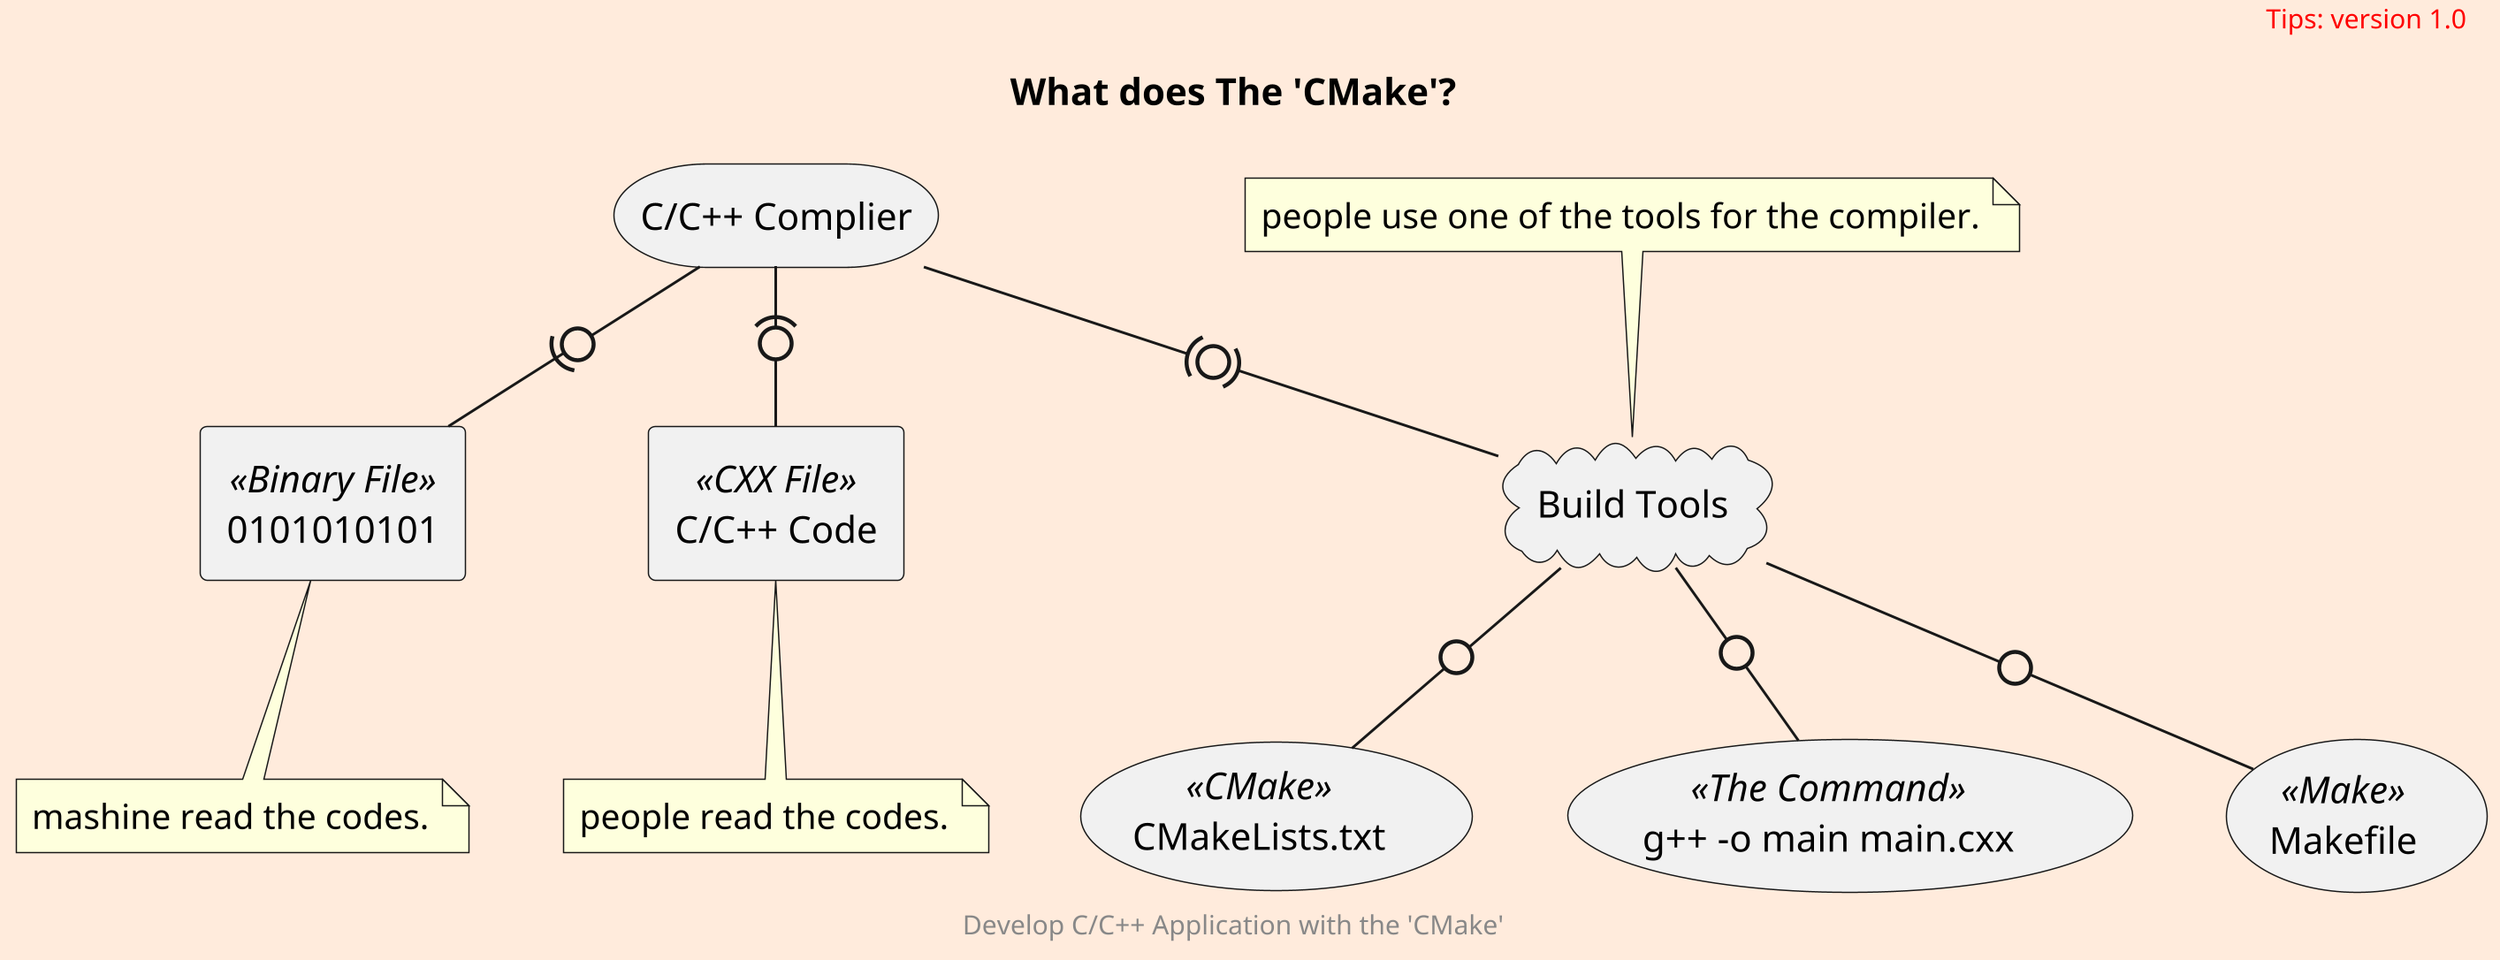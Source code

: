 @startuml
scale 300 width
skinparam backgroundColor #FFEBDC
scale 3

storage "C/C++ Complier" as cxx
rectangle "0101010101" <<Binary File>> as binary
cloud "Build Tools" as tools
rectangle "C/C++ Code" <<CXX File>> as code

cxx -0)- binary
cxx -(0)- tools
cxx -(0- code

usecase "g++ -o main main.cxx" <<The Command>> as command
usecase "Makefile" <<Make>> as make
usecase "CMakeLists.txt" <<CMake>> as cmake

tools -0- command
tools -0- make
tools -0- cmake

note bottom of binary
mashine read the codes.
endnote

note top of tools
people use one of the tools for the compiler.
endnote

note bottom of code
people read the codes.
endnote



title
    What does The 'CMake'?
end title

header
<font color=red>Tips: version 1.0</font>
endheader

center footer Develop C/C++ Application with the 'CMake'

@enduml